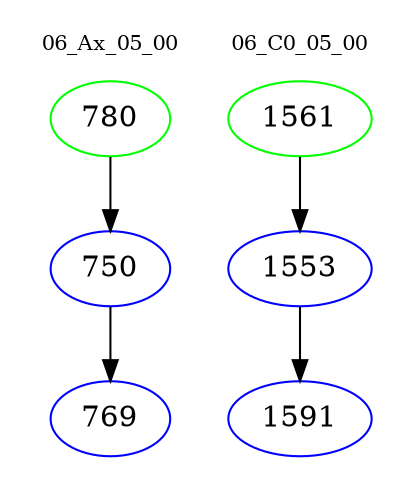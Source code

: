 digraph{
subgraph cluster_0 {
color = white
label = "06_Ax_05_00";
fontsize=10;
T0_780 [label="780", color="green"]
T0_780 -> T0_750 [color="black"]
T0_750 [label="750", color="blue"]
T0_750 -> T0_769 [color="black"]
T0_769 [label="769", color="blue"]
}
subgraph cluster_1 {
color = white
label = "06_C0_05_00";
fontsize=10;
T1_1561 [label="1561", color="green"]
T1_1561 -> T1_1553 [color="black"]
T1_1553 [label="1553", color="blue"]
T1_1553 -> T1_1591 [color="black"]
T1_1591 [label="1591", color="blue"]
}
}
